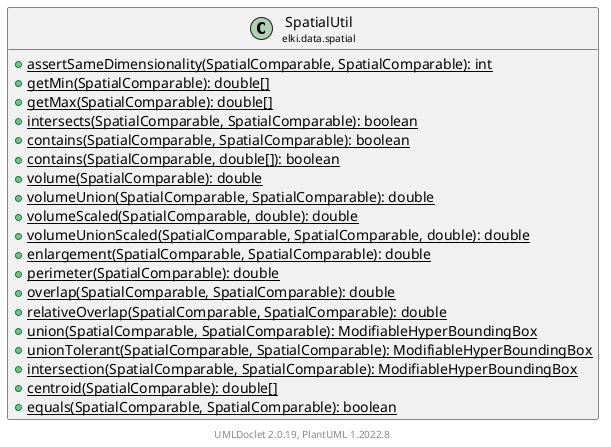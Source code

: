 @startuml
    remove .*\.(Instance|Par|Parameterizer|Factory)$
    set namespaceSeparator none
    hide empty fields
    hide empty methods

    class "<size:14>SpatialUtil\n<size:10>elki.data.spatial" as elki.data.spatial.SpatialUtil [[SpatialUtil.html]] {
        {static} +assertSameDimensionality(SpatialComparable, SpatialComparable): int
        {static} +getMin(SpatialComparable): double[]
        {static} +getMax(SpatialComparable): double[]
        {static} +intersects(SpatialComparable, SpatialComparable): boolean
        {static} +contains(SpatialComparable, SpatialComparable): boolean
        {static} +contains(SpatialComparable, double[]): boolean
        {static} +volume(SpatialComparable): double
        {static} +volumeUnion(SpatialComparable, SpatialComparable): double
        {static} +volumeScaled(SpatialComparable, double): double
        {static} +volumeUnionScaled(SpatialComparable, SpatialComparable, double): double
        {static} +enlargement(SpatialComparable, SpatialComparable): double
        {static} +perimeter(SpatialComparable): double
        {static} +overlap(SpatialComparable, SpatialComparable): double
        {static} +relativeOverlap(SpatialComparable, SpatialComparable): double
        {static} +union(SpatialComparable, SpatialComparable): ModifiableHyperBoundingBox
        {static} +unionTolerant(SpatialComparable, SpatialComparable): ModifiableHyperBoundingBox
        {static} +intersection(SpatialComparable, SpatialComparable): ModifiableHyperBoundingBox
        {static} +centroid(SpatialComparable): double[]
        {static} +equals(SpatialComparable, SpatialComparable): boolean
    }

    center footer UMLDoclet 2.0.19, PlantUML 1.2022.8
@enduml
